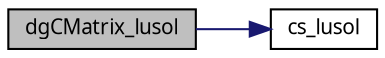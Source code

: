 digraph G
{
  edge [fontname="FreeSans.ttf",fontsize=10,labelfontname="FreeSans.ttf",labelfontsize=10];
  node [fontname="FreeSans.ttf",fontsize=10,shape=record];
  rankdir=LR;
  Node1 [label="dgCMatrix_lusol",height=0.2,width=0.4,color="black", fillcolor="grey75", style="filled" fontcolor="black"];
  Node1 -> Node2 [color="midnightblue",fontsize=10,style="solid",fontname="FreeSans.ttf"];
  Node2 [label="cs_lusol",height=0.2,width=0.4,color="black", fillcolor="white", style="filled",URL="$cs_8c.html#2ecf7b79f04b1f14554e67d3522b0ad4"];
}
